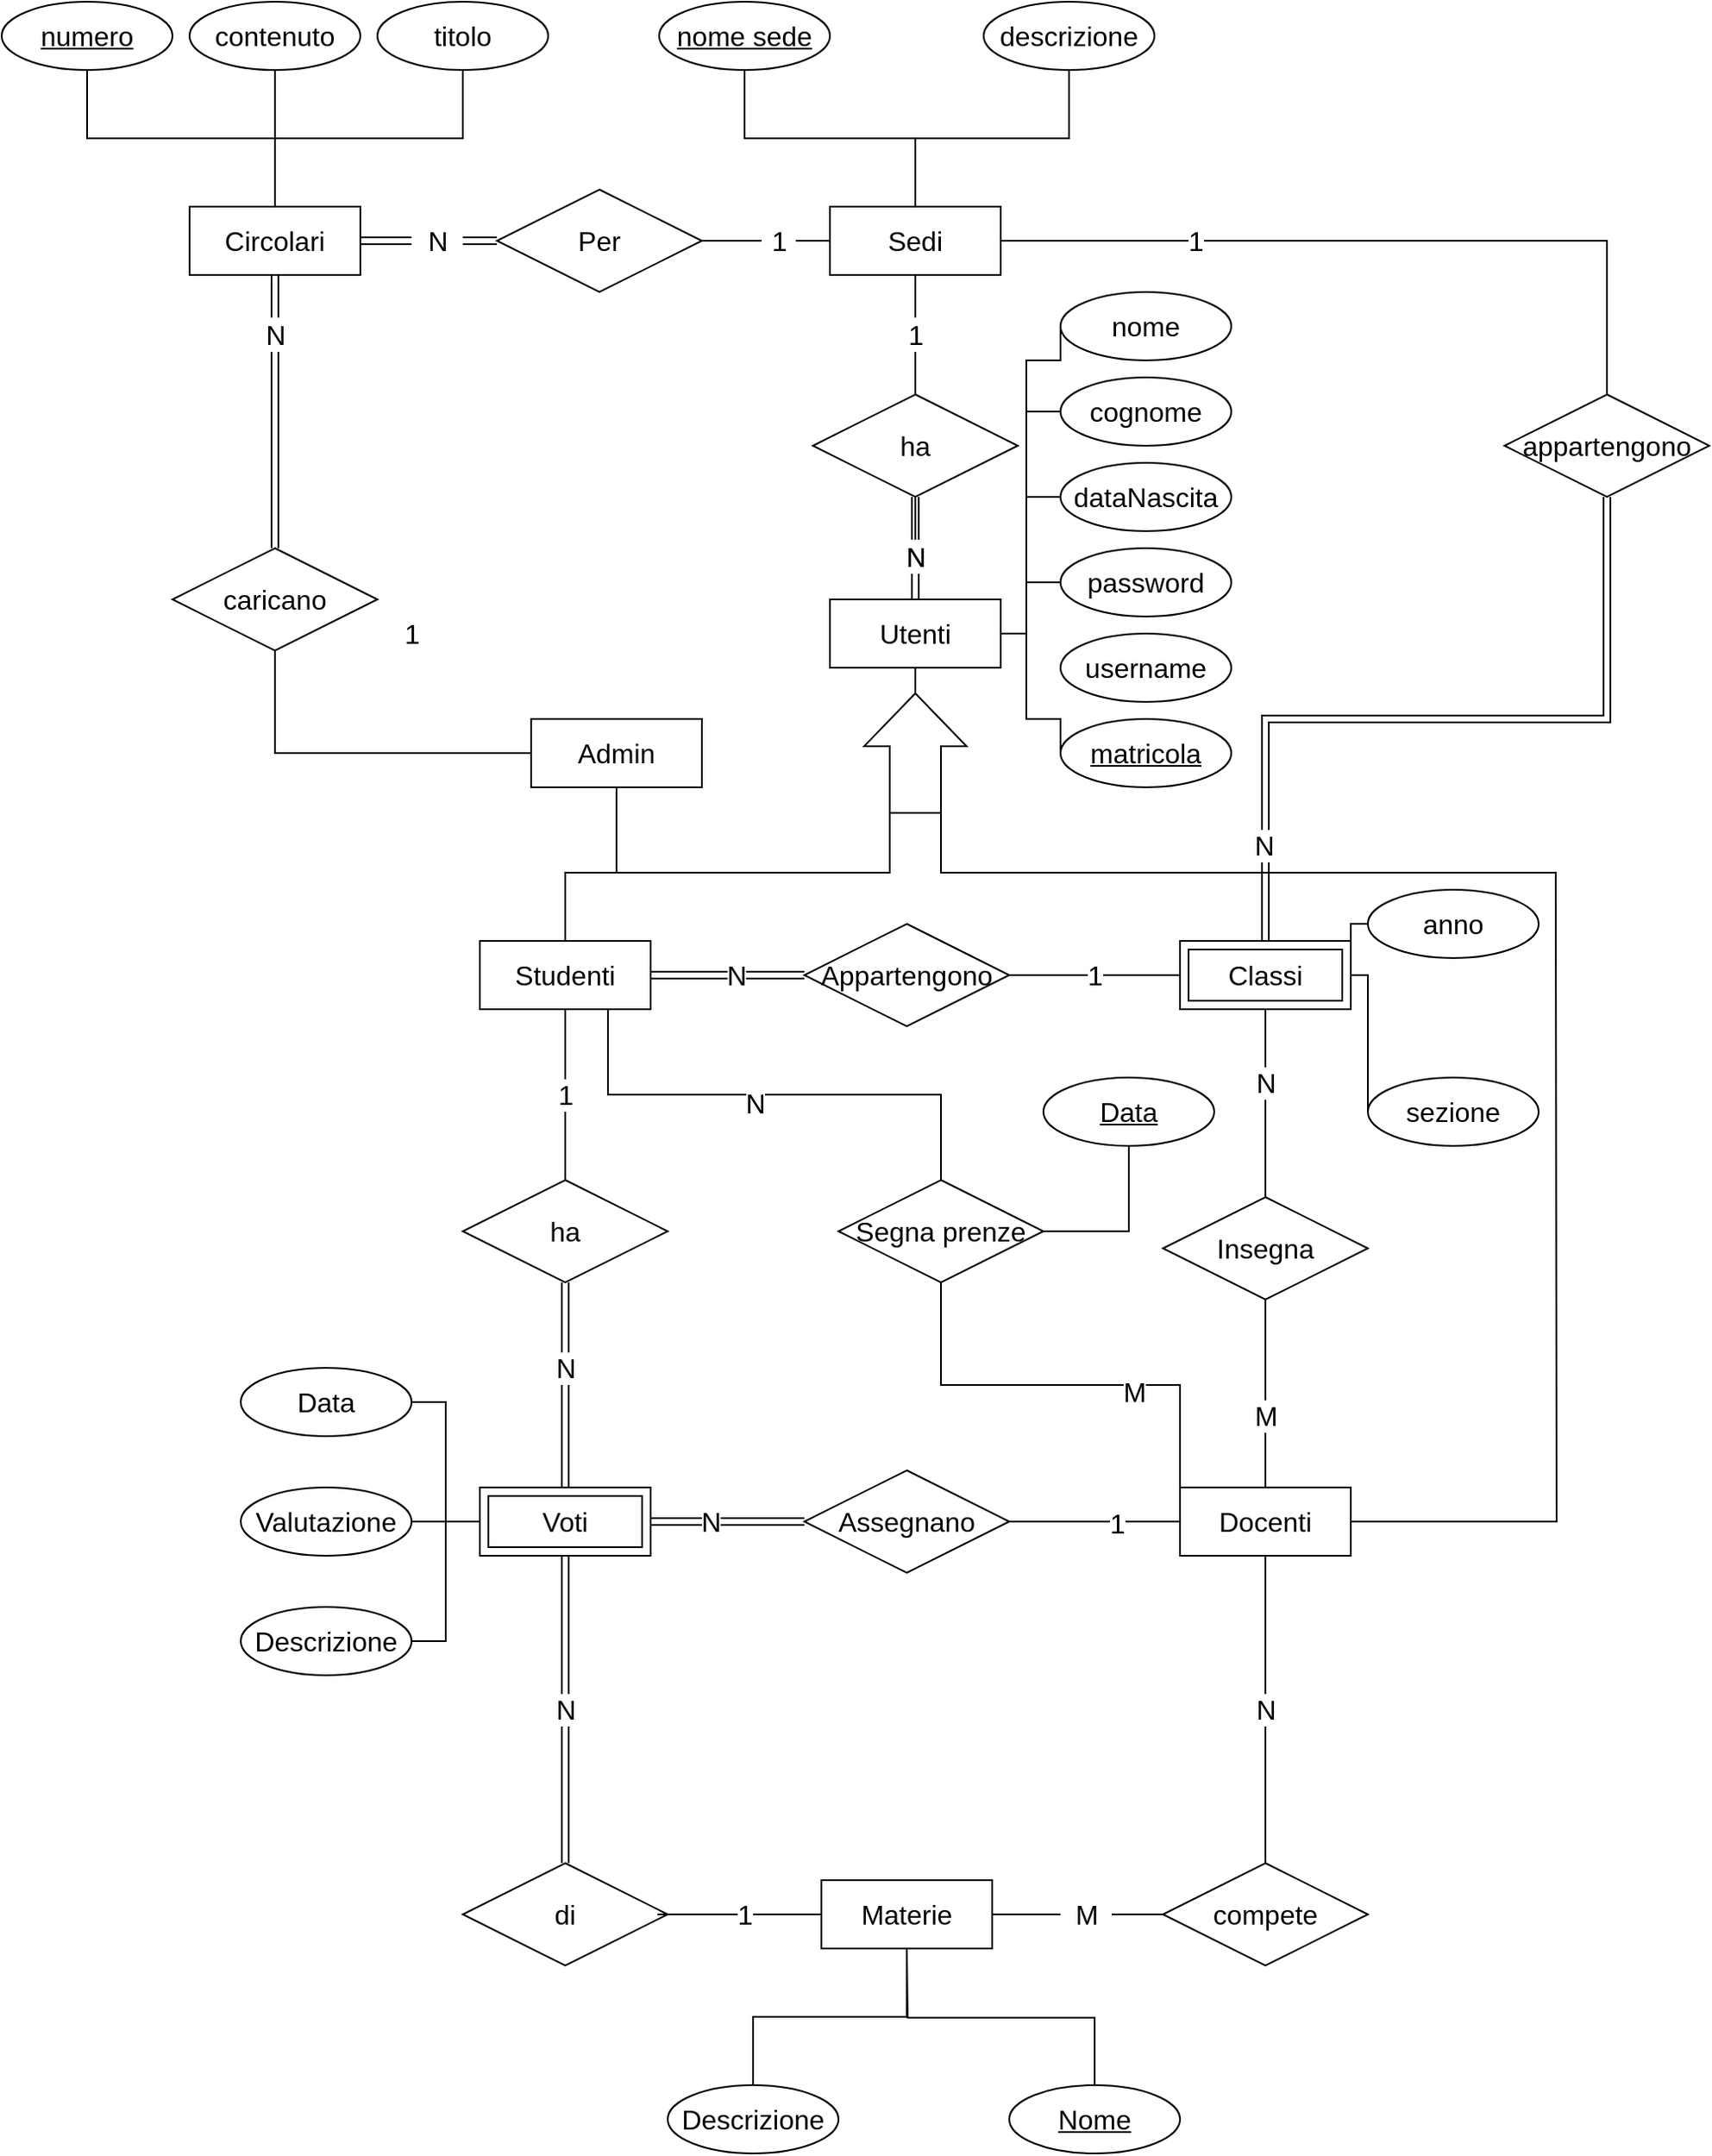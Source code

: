 <mxfile version="14.6.12" type="device"><diagram id="R2lEEEUBdFMjLlhIrx00" name="Page-1"><mxGraphModel dx="2912" dy="2254" grid="1" gridSize="10" guides="1" tooltips="1" connect="1" arrows="1" fold="1" page="1" pageScale="1" pageWidth="850" pageHeight="1100" math="0" shadow="0" extFonts="Permanent Marker^https://fonts.googleapis.com/css?family=Permanent+Marker"><root><mxCell id="0"/><mxCell id="1" parent="0"/><mxCell id="u5RsJrl81o9TGWj8ofD9-92" style="edgeStyle=orthogonalEdgeStyle;rounded=0;orthogonalLoop=1;jettySize=auto;html=1;exitX=0.5;exitY=1;exitDx=0;exitDy=0;entryX=1;entryY=0.5;entryDx=0;entryDy=0;entryPerimeter=0;endArrow=none;endFill=0;fontSize=16;" parent="1" source="u5RsJrl81o9TGWj8ofD9-45" target="u5RsJrl81o9TGWj8ofD9-91" edge="1"><mxGeometry relative="1" as="geometry"/></mxCell><mxCell id="HZ6vyrUgXhkD_WY-wSy1-28" style="edgeStyle=orthogonalEdgeStyle;rounded=0;orthogonalLoop=1;jettySize=auto;html=1;exitX=1;exitY=0.5;exitDx=0;exitDy=0;endArrow=none;endFill=0;fontSize=16;" parent="1" source="u5RsJrl81o9TGWj8ofD9-45" edge="1"><mxGeometry relative="1" as="geometry"><mxPoint x="460" y="130" as="targetPoint"/></mxGeometry></mxCell><mxCell id="HZ6vyrUgXhkD_WY-wSy1-29" style="edgeStyle=orthogonalEdgeStyle;rounded=0;orthogonalLoop=1;jettySize=auto;html=1;exitX=1;exitY=0.5;exitDx=0;exitDy=0;entryX=0;entryY=0.5;entryDx=0;entryDy=0;endArrow=none;endFill=0;fontSize=16;" parent="1" source="u5RsJrl81o9TGWj8ofD9-45" target="u5RsJrl81o9TGWj8ofD9-48" edge="1"><mxGeometry relative="1" as="geometry"><Array as="points"><mxPoint x="460" y="150"/><mxPoint x="460" y="200"/></Array></mxGeometry></mxCell><mxCell id="u5RsJrl81o9TGWj8ofD9-45" value="Utenti" style="whiteSpace=wrap;html=1;align=center;fontSize=16;" parent="1" vertex="1"><mxGeometry x="345" y="130" width="100" height="40" as="geometry"/></mxCell><mxCell id="Zwo03tsMXM-KSxoa-1yu-14" style="edgeStyle=orthogonalEdgeStyle;rounded=0;orthogonalLoop=1;jettySize=auto;html=1;exitX=0;exitY=0.5;exitDx=0;exitDy=0;entryX=1;entryY=0.5;entryDx=0;entryDy=0;endArrow=none;endFill=0;fontSize=16;" parent="1" source="u5RsJrl81o9TGWj8ofD9-46" target="u5RsJrl81o9TGWj8ofD9-45" edge="1"><mxGeometry relative="1" as="geometry"/></mxCell><mxCell id="u5RsJrl81o9TGWj8ofD9-46" value="password" style="ellipse;whiteSpace=wrap;html=1;align=center;fontSize=16;" parent="1" vertex="1"><mxGeometry x="480" y="100" width="100" height="40" as="geometry"/></mxCell><mxCell id="u5RsJrl81o9TGWj8ofD9-47" value="username" style="ellipse;whiteSpace=wrap;html=1;align=center;fontSize=16;" parent="1" vertex="1"><mxGeometry x="480" y="150" width="100" height="40" as="geometry"/></mxCell><mxCell id="u5RsJrl81o9TGWj8ofD9-48" value="matricola" style="ellipse;whiteSpace=wrap;html=1;align=center;fontStyle=4;fontSize=16;" parent="1" vertex="1"><mxGeometry x="480" y="200" width="100" height="40" as="geometry"/></mxCell><mxCell id="Cv8bibrnAsRZoHXOjE6P-47" style="edgeStyle=orthogonalEdgeStyle;rounded=0;orthogonalLoop=1;jettySize=auto;html=1;exitX=0.75;exitY=1;exitDx=0;exitDy=0;entryX=0.5;entryY=0;entryDx=0;entryDy=0;fontSize=16;endArrow=none;endFill=0;" parent="1" source="u5RsJrl81o9TGWj8ofD9-53" target="Cv8bibrnAsRZoHXOjE6P-46" edge="1"><mxGeometry relative="1" as="geometry"/></mxCell><mxCell id="Cv8bibrnAsRZoHXOjE6P-49" value="N" style="edgeLabel;html=1;align=center;verticalAlign=middle;resizable=0;points=[];fontSize=16;" parent="Cv8bibrnAsRZoHXOjE6P-47" vertex="1" connectable="0"><mxGeometry x="-0.078" y="-5" relative="1" as="geometry"><mxPoint as="offset"/></mxGeometry></mxCell><mxCell id="u5RsJrl81o9TGWj8ofD9-53" value="Studenti" style="whiteSpace=wrap;html=1;align=center;fontSize=16;" parent="1" vertex="1"><mxGeometry x="140" y="330" width="100" height="40" as="geometry"/></mxCell><mxCell id="u5RsJrl81o9TGWj8ofD9-66" style="edgeStyle=orthogonalEdgeStyle;rounded=0;orthogonalLoop=1;jettySize=auto;html=1;exitX=0;exitY=0.5;exitDx=0;exitDy=0;endArrow=none;endFill=0;shape=link;fontSize=16;" parent="1" source="u5RsJrl81o9TGWj8ofD9-59" target="u5RsJrl81o9TGWj8ofD9-53" edge="1"><mxGeometry relative="1" as="geometry"/></mxCell><mxCell id="Cv8bibrnAsRZoHXOjE6P-11" value="N" style="edgeLabel;html=1;align=center;verticalAlign=middle;resizable=0;points=[];fontSize=16;" parent="u5RsJrl81o9TGWj8ofD9-66" vertex="1" connectable="0"><mxGeometry x="0.222" y="-3" relative="1" as="geometry"><mxPoint x="15" y="3" as="offset"/></mxGeometry></mxCell><mxCell id="u5RsJrl81o9TGWj8ofD9-68" style="edgeStyle=orthogonalEdgeStyle;rounded=0;orthogonalLoop=1;jettySize=auto;html=1;exitX=1;exitY=0.5;exitDx=0;exitDy=0;entryX=0;entryY=0.5;entryDx=0;entryDy=0;endArrow=none;endFill=0;fontSize=16;" parent="1" source="u5RsJrl81o9TGWj8ofD9-59" target="u5RsJrl81o9TGWj8ofD9-67" edge="1"><mxGeometry relative="1" as="geometry"/></mxCell><mxCell id="Cv8bibrnAsRZoHXOjE6P-10" value="1" style="edgeLabel;html=1;align=center;verticalAlign=middle;resizable=0;points=[];fontSize=16;" parent="u5RsJrl81o9TGWj8ofD9-68" vertex="1" connectable="0"><mxGeometry x="-0.2" y="1" relative="1" as="geometry"><mxPoint x="10" y="1" as="offset"/></mxGeometry></mxCell><mxCell id="u5RsJrl81o9TGWj8ofD9-59" value="Appartengono" style="shape=rhombus;perimeter=rhombusPerimeter;whiteSpace=wrap;html=1;align=center;fontSize=16;" parent="1" vertex="1"><mxGeometry x="330" y="320" width="120" height="60" as="geometry"/></mxCell><mxCell id="u5RsJrl81o9TGWj8ofD9-107" style="edgeStyle=orthogonalEdgeStyle;rounded=0;orthogonalLoop=1;jettySize=auto;html=1;exitX=1;exitY=0.5;exitDx=0;exitDy=0;entryX=0;entryY=0.5;entryDx=0;entryDy=0;endArrow=none;endFill=0;fontSize=16;" parent="1" source="u5RsJrl81o9TGWj8ofD9-67" target="u5RsJrl81o9TGWj8ofD9-106" edge="1"><mxGeometry relative="1" as="geometry"><Array as="points"><mxPoint x="660" y="350"/><mxPoint x="660" y="400"/></Array></mxGeometry></mxCell><mxCell id="u5RsJrl81o9TGWj8ofD9-67" value="Classi" style="shape=ext;margin=3;double=1;whiteSpace=wrap;html=1;align=center;fontSize=16;" parent="1" vertex="1"><mxGeometry x="550" y="330" width="100" height="40" as="geometry"/></mxCell><mxCell id="u5RsJrl81o9TGWj8ofD9-75" style="edgeStyle=orthogonalEdgeStyle;rounded=0;orthogonalLoop=1;jettySize=auto;html=1;exitX=0;exitY=0.5;exitDx=0;exitDy=0;endArrow=none;endFill=0;fontSize=16;" parent="1" source="u5RsJrl81o9TGWj8ofD9-69" target="u5RsJrl81o9TGWj8ofD9-74" edge="1"><mxGeometry relative="1" as="geometry"/></mxCell><mxCell id="CXxu5Rnw5cUne-cTAe9h-7" value="1" style="edgeLabel;html=1;align=center;verticalAlign=middle;resizable=0;points=[];fontSize=16;" parent="u5RsJrl81o9TGWj8ofD9-75" vertex="1" connectable="0"><mxGeometry x="-0.26" y="1" relative="1" as="geometry"><mxPoint as="offset"/></mxGeometry></mxCell><mxCell id="u5RsJrl81o9TGWj8ofD9-95" style="edgeStyle=orthogonalEdgeStyle;rounded=0;orthogonalLoop=1;jettySize=auto;html=1;exitX=1;exitY=0.5;exitDx=0;exitDy=0;endArrow=none;endFill=0;fontSize=16;" parent="1" source="u5RsJrl81o9TGWj8ofD9-69" edge="1"><mxGeometry relative="1" as="geometry"><mxPoint x="770" y="290" as="targetPoint"/></mxGeometry></mxCell><mxCell id="u5RsJrl81o9TGWj8ofD9-69" value="Docenti" style="whiteSpace=wrap;html=1;align=center;fontSize=16;" parent="1" vertex="1"><mxGeometry x="550" y="650" width="100" height="40" as="geometry"/></mxCell><mxCell id="u5RsJrl81o9TGWj8ofD9-72" style="edgeStyle=orthogonalEdgeStyle;rounded=0;orthogonalLoop=1;jettySize=auto;html=1;exitX=0.5;exitY=1;exitDx=0;exitDy=0;entryX=0.5;entryY=0;entryDx=0;entryDy=0;endArrow=none;endFill=0;fontSize=16;" parent="1" source="u5RsJrl81o9TGWj8ofD9-71" target="u5RsJrl81o9TGWj8ofD9-69" edge="1"><mxGeometry relative="1" as="geometry"/></mxCell><mxCell id="Cv8bibrnAsRZoHXOjE6P-9" value="M" style="edgeLabel;html=1;align=center;verticalAlign=middle;resizable=0;points=[];fontSize=16;" parent="u5RsJrl81o9TGWj8ofD9-72" vertex="1" connectable="0"><mxGeometry x="0.236" relative="1" as="geometry"><mxPoint as="offset"/></mxGeometry></mxCell><mxCell id="u5RsJrl81o9TGWj8ofD9-73" style="edgeStyle=orthogonalEdgeStyle;rounded=0;orthogonalLoop=1;jettySize=auto;html=1;exitX=0.5;exitY=0;exitDx=0;exitDy=0;entryX=0.5;entryY=1;entryDx=0;entryDy=0;endArrow=none;endFill=0;fontSize=16;" parent="1" source="u5RsJrl81o9TGWj8ofD9-71" target="u5RsJrl81o9TGWj8ofD9-67" edge="1"><mxGeometry relative="1" as="geometry"/></mxCell><mxCell id="Cv8bibrnAsRZoHXOjE6P-8" value="N" style="edgeLabel;html=1;align=center;verticalAlign=middle;resizable=0;points=[];fontSize=16;" parent="u5RsJrl81o9TGWj8ofD9-73" vertex="1" connectable="0"><mxGeometry x="0.218" relative="1" as="geometry"><mxPoint as="offset"/></mxGeometry></mxCell><mxCell id="u5RsJrl81o9TGWj8ofD9-71" value="Insegna" style="shape=rhombus;perimeter=rhombusPerimeter;whiteSpace=wrap;html=1;align=center;fontSize=16;" parent="1" vertex="1"><mxGeometry x="540" y="480" width="120" height="60" as="geometry"/></mxCell><mxCell id="u5RsJrl81o9TGWj8ofD9-79" style="edgeStyle=orthogonalEdgeStyle;rounded=0;orthogonalLoop=1;jettySize=auto;html=1;exitX=0;exitY=0.5;exitDx=0;exitDy=0;entryX=1;entryY=0.5;entryDx=0;entryDy=0;endArrow=none;endFill=0;shape=link;fontSize=16;" parent="1" source="u5RsJrl81o9TGWj8ofD9-74" target="u5RsJrl81o9TGWj8ofD9-78" edge="1"><mxGeometry relative="1" as="geometry"/></mxCell><mxCell id="CXxu5Rnw5cUne-cTAe9h-6" value="N" style="edgeLabel;html=1;align=center;verticalAlign=middle;resizable=0;points=[];fontSize=16;" parent="u5RsJrl81o9TGWj8ofD9-79" vertex="1" connectable="0"><mxGeometry x="0.222" relative="1" as="geometry"><mxPoint as="offset"/></mxGeometry></mxCell><mxCell id="u5RsJrl81o9TGWj8ofD9-74" value="Assegnano" style="shape=rhombus;perimeter=rhombusPerimeter;whiteSpace=wrap;html=1;align=center;fontSize=16;" parent="1" vertex="1"><mxGeometry x="330" y="640" width="120" height="60" as="geometry"/></mxCell><mxCell id="u5RsJrl81o9TGWj8ofD9-78" value="Voti" style="shape=ext;margin=3;double=1;whiteSpace=wrap;html=1;align=center;fontSize=16;" parent="1" vertex="1"><mxGeometry x="140" y="650" width="100" height="40" as="geometry"/></mxCell><mxCell id="u5RsJrl81o9TGWj8ofD9-81" style="edgeStyle=orthogonalEdgeStyle;rounded=0;orthogonalLoop=1;jettySize=auto;html=1;exitX=0.5;exitY=0;exitDx=0;exitDy=0;entryX=0.5;entryY=1;entryDx=0;entryDy=0;endArrow=none;endFill=0;fontSize=16;" parent="1" source="u5RsJrl81o9TGWj8ofD9-80" target="u5RsJrl81o9TGWj8ofD9-53" edge="1"><mxGeometry relative="1" as="geometry"/></mxCell><mxCell id="Cv8bibrnAsRZoHXOjE6P-7" value="1" style="edgeLabel;html=1;align=center;verticalAlign=middle;resizable=0;points=[];fontSize=16;" parent="u5RsJrl81o9TGWj8ofD9-81" vertex="1" connectable="0"><mxGeometry x="0.2" y="-1" relative="1" as="geometry"><mxPoint x="-1" y="10" as="offset"/></mxGeometry></mxCell><mxCell id="u5RsJrl81o9TGWj8ofD9-82" style="edgeStyle=orthogonalEdgeStyle;rounded=0;orthogonalLoop=1;jettySize=auto;html=1;exitX=0.5;exitY=1;exitDx=0;exitDy=0;entryX=0.5;entryY=0;entryDx=0;entryDy=0;endArrow=none;endFill=0;shape=link;fontSize=16;" parent="1" source="u5RsJrl81o9TGWj8ofD9-80" target="u5RsJrl81o9TGWj8ofD9-78" edge="1"><mxGeometry relative="1" as="geometry"><Array as="points"><mxPoint x="190" y="590"/><mxPoint x="190" y="590"/></Array></mxGeometry></mxCell><mxCell id="Cv8bibrnAsRZoHXOjE6P-6" value="N" style="edgeLabel;html=1;align=center;verticalAlign=middle;resizable=0;points=[];fontSize=16;" parent="u5RsJrl81o9TGWj8ofD9-82" vertex="1" connectable="0"><mxGeometry x="-0.317" relative="1" as="geometry"><mxPoint y="9" as="offset"/></mxGeometry></mxCell><mxCell id="u5RsJrl81o9TGWj8ofD9-80" value="ha" style="shape=rhombus;perimeter=rhombusPerimeter;whiteSpace=wrap;html=1;align=center;fontSize=16;" parent="1" vertex="1"><mxGeometry x="130" y="470" width="120" height="60" as="geometry"/></mxCell><mxCell id="u5RsJrl81o9TGWj8ofD9-85" style="edgeStyle=orthogonalEdgeStyle;rounded=0;orthogonalLoop=1;jettySize=auto;html=1;exitX=0.5;exitY=0;exitDx=0;exitDy=0;entryX=0.5;entryY=1;entryDx=0;entryDy=0;endArrow=none;endFill=0;shape=link;fontSize=16;" parent="1" source="u5RsJrl81o9TGWj8ofD9-83" target="u5RsJrl81o9TGWj8ofD9-78" edge="1"><mxGeometry relative="1" as="geometry"/></mxCell><mxCell id="Cv8bibrnAsRZoHXOjE6P-15" value="N" style="edgeLabel;html=1;align=center;verticalAlign=middle;resizable=0;points=[];fontSize=16;" parent="u5RsJrl81o9TGWj8ofD9-85" vertex="1" connectable="0"><mxGeometry x="0.211" y="1" relative="1" as="geometry"><mxPoint x="1" y="19" as="offset"/></mxGeometry></mxCell><mxCell id="u5RsJrl81o9TGWj8ofD9-83" value="di" style="shape=rhombus;perimeter=rhombusPerimeter;whiteSpace=wrap;html=1;align=center;fontSize=16;" parent="1" vertex="1"><mxGeometry x="130" y="870" width="120" height="60" as="geometry"/></mxCell><mxCell id="u5RsJrl81o9TGWj8ofD9-87" style="edgeStyle=orthogonalEdgeStyle;rounded=0;orthogonalLoop=1;jettySize=auto;html=1;exitX=0;exitY=0.5;exitDx=0;exitDy=0;entryX=0.95;entryY=0.5;entryDx=0;entryDy=0;entryPerimeter=0;endArrow=none;endFill=0;fontSize=16;" parent="1" source="u5RsJrl81o9TGWj8ofD9-86" target="u5RsJrl81o9TGWj8ofD9-83" edge="1"><mxGeometry relative="1" as="geometry"/></mxCell><mxCell id="Cv8bibrnAsRZoHXOjE6P-16" value="1" style="edgeLabel;html=1;align=center;verticalAlign=middle;resizable=0;points=[];fontSize=16;" parent="u5RsJrl81o9TGWj8ofD9-87" vertex="1" connectable="0"><mxGeometry x="-0.208" y="1" relative="1" as="geometry"><mxPoint x="-7" y="-1" as="offset"/></mxGeometry></mxCell><mxCell id="u5RsJrl81o9TGWj8ofD9-86" value="Materie" style="whiteSpace=wrap;html=1;align=center;fontSize=16;" parent="1" vertex="1"><mxGeometry x="340" y="880" width="100" height="40" as="geometry"/></mxCell><mxCell id="u5RsJrl81o9TGWj8ofD9-89" style="edgeStyle=orthogonalEdgeStyle;rounded=0;orthogonalLoop=1;jettySize=auto;html=1;exitX=0.5;exitY=0;exitDx=0;exitDy=0;entryX=0.5;entryY=1;entryDx=0;entryDy=0;endArrow=none;endFill=0;fontSize=16;" parent="1" source="u5RsJrl81o9TGWj8ofD9-88" target="u5RsJrl81o9TGWj8ofD9-69" edge="1"><mxGeometry relative="1" as="geometry"/></mxCell><mxCell id="Cv8bibrnAsRZoHXOjE6P-12" value="N" style="edgeLabel;html=1;align=center;verticalAlign=middle;resizable=0;points=[];fontSize=16;" parent="u5RsJrl81o9TGWj8ofD9-89" vertex="1" connectable="0"><mxGeometry x="0.189" y="-3" relative="1" as="geometry"><mxPoint x="-3" y="17" as="offset"/></mxGeometry></mxCell><mxCell id="u5RsJrl81o9TGWj8ofD9-90" style="edgeStyle=orthogonalEdgeStyle;rounded=0;orthogonalLoop=1;jettySize=auto;html=1;exitX=0;exitY=0.5;exitDx=0;exitDy=0;endArrow=none;endFill=0;startArrow=none;fontSize=16;" parent="1" source="Cv8bibrnAsRZoHXOjE6P-13" target="u5RsJrl81o9TGWj8ofD9-86" edge="1"><mxGeometry relative="1" as="geometry"/></mxCell><mxCell id="u5RsJrl81o9TGWj8ofD9-88" value="compete" style="shape=rhombus;perimeter=rhombusPerimeter;whiteSpace=wrap;html=1;align=center;fontSize=16;" parent="1" vertex="1"><mxGeometry x="540" y="870" width="120" height="60" as="geometry"/></mxCell><mxCell id="u5RsJrl81o9TGWj8ofD9-93" style="edgeStyle=orthogonalEdgeStyle;rounded=0;orthogonalLoop=1;jettySize=auto;html=1;exitX=0;exitY=0;exitDx=0;exitDy=15;exitPerimeter=0;endArrow=none;endFill=0;fontSize=16;" parent="1" source="u5RsJrl81o9TGWj8ofD9-91" target="u5RsJrl81o9TGWj8ofD9-53" edge="1"><mxGeometry relative="1" as="geometry"><Array as="points"><mxPoint x="190" y="290"/></Array></mxGeometry></mxCell><mxCell id="u5RsJrl81o9TGWj8ofD9-94" style="edgeStyle=orthogonalEdgeStyle;rounded=0;orthogonalLoop=1;jettySize=auto;html=1;exitX=0;exitY=0;exitDx=0;exitDy=45;exitPerimeter=0;endArrow=none;endFill=0;fontSize=16;" parent="1" source="u5RsJrl81o9TGWj8ofD9-91" edge="1"><mxGeometry relative="1" as="geometry"><mxPoint x="770" y="300" as="targetPoint"/><Array as="points"><mxPoint x="770" y="290"/></Array></mxGeometry></mxCell><mxCell id="u5RsJrl81o9TGWj8ofD9-91" value="" style="shape=singleArrow;direction=north;whiteSpace=wrap;html=1;arrowWidth=0.5;arrowSize=0.443;fontSize=16;" parent="1" vertex="1"><mxGeometry x="365" y="185" width="60" height="70" as="geometry"/></mxCell><mxCell id="9RzaYjNmAowqHfM3TPRD-1" style="edgeStyle=orthogonalEdgeStyle;rounded=0;orthogonalLoop=1;jettySize=auto;html=1;exitX=0;exitY=0.5;exitDx=0;exitDy=0;entryX=1;entryY=0.5;entryDx=0;entryDy=0;endArrow=none;endFill=0;fontSize=16;" edge="1" parent="1" source="u5RsJrl81o9TGWj8ofD9-103" target="u5RsJrl81o9TGWj8ofD9-67"><mxGeometry relative="1" as="geometry"/></mxCell><mxCell id="u5RsJrl81o9TGWj8ofD9-103" value="anno" style="ellipse;whiteSpace=wrap;html=1;align=center;fontSize=16;" parent="1" vertex="1"><mxGeometry x="660" y="300" width="100" height="40" as="geometry"/></mxCell><mxCell id="u5RsJrl81o9TGWj8ofD9-106" value="sezione" style="ellipse;whiteSpace=wrap;html=1;align=center;fontSize=16;" parent="1" vertex="1"><mxGeometry x="660" y="410" width="100" height="40" as="geometry"/></mxCell><mxCell id="u5RsJrl81o9TGWj8ofD9-119" style="edgeStyle=orthogonalEdgeStyle;rounded=0;orthogonalLoop=1;jettySize=auto;html=1;exitX=1;exitY=0.5;exitDx=0;exitDy=0;entryX=0;entryY=0.5;entryDx=0;entryDy=0;endArrow=none;endFill=0;fontSize=16;" parent="1" source="u5RsJrl81o9TGWj8ofD9-116" target="u5RsJrl81o9TGWj8ofD9-78" edge="1"><mxGeometry relative="1" as="geometry"/></mxCell><mxCell id="u5RsJrl81o9TGWj8ofD9-116" value="Data" style="ellipse;whiteSpace=wrap;html=1;align=center;fontSize=16;" parent="1" vertex="1"><mxGeometry y="580" width="100" height="40" as="geometry"/></mxCell><mxCell id="u5RsJrl81o9TGWj8ofD9-120" style="edgeStyle=orthogonalEdgeStyle;rounded=0;orthogonalLoop=1;jettySize=auto;html=1;exitX=1;exitY=0.5;exitDx=0;exitDy=0;endArrow=none;endFill=0;fontSize=16;" parent="1" source="u5RsJrl81o9TGWj8ofD9-117" target="u5RsJrl81o9TGWj8ofD9-78" edge="1"><mxGeometry relative="1" as="geometry"/></mxCell><mxCell id="u5RsJrl81o9TGWj8ofD9-117" value="Valutazione" style="ellipse;whiteSpace=wrap;html=1;align=center;fontSize=16;" parent="1" vertex="1"><mxGeometry y="650" width="100" height="40" as="geometry"/></mxCell><mxCell id="u5RsJrl81o9TGWj8ofD9-121" style="edgeStyle=orthogonalEdgeStyle;rounded=0;orthogonalLoop=1;jettySize=auto;html=1;exitX=1;exitY=0.5;exitDx=0;exitDy=0;entryX=0;entryY=0.5;entryDx=0;entryDy=0;endArrow=none;endFill=0;fontSize=16;" parent="1" source="u5RsJrl81o9TGWj8ofD9-118" target="u5RsJrl81o9TGWj8ofD9-78" edge="1"><mxGeometry relative="1" as="geometry"/></mxCell><mxCell id="u5RsJrl81o9TGWj8ofD9-118" value="Descrizione" style="ellipse;whiteSpace=wrap;html=1;align=center;fontSize=16;" parent="1" vertex="1"><mxGeometry y="720" width="100" height="40" as="geometry"/></mxCell><mxCell id="u5RsJrl81o9TGWj8ofD9-123" style="edgeStyle=orthogonalEdgeStyle;rounded=0;orthogonalLoop=1;jettySize=auto;html=1;exitX=0.5;exitY=0;exitDx=0;exitDy=0;entryX=0.5;entryY=1;entryDx=0;entryDy=0;endArrow=none;endFill=0;fontSize=16;" parent="1" source="u5RsJrl81o9TGWj8ofD9-122" target="u5RsJrl81o9TGWj8ofD9-86" edge="1"><mxGeometry relative="1" as="geometry"/></mxCell><mxCell id="u5RsJrl81o9TGWj8ofD9-122" value="Descrizione" style="ellipse;whiteSpace=wrap;html=1;align=center;fontSize=16;" parent="1" vertex="1"><mxGeometry x="250" y="1000" width="100" height="40" as="geometry"/></mxCell><mxCell id="u5RsJrl81o9TGWj8ofD9-126" style="edgeStyle=orthogonalEdgeStyle;rounded=0;orthogonalLoop=1;jettySize=auto;html=1;exitX=0.5;exitY=0;exitDx=0;exitDy=0;endArrow=none;endFill=0;fontSize=16;" parent="1" source="u5RsJrl81o9TGWj8ofD9-125" edge="1"><mxGeometry relative="1" as="geometry"><mxPoint x="390" y="920" as="targetPoint"/></mxGeometry></mxCell><mxCell id="u5RsJrl81o9TGWj8ofD9-125" value="Nome" style="ellipse;whiteSpace=wrap;html=1;align=center;fontStyle=4;fontSize=16;" parent="1" vertex="1"><mxGeometry x="450" y="1000" width="100" height="40" as="geometry"/></mxCell><mxCell id="HZ6vyrUgXhkD_WY-wSy1-26" style="edgeStyle=orthogonalEdgeStyle;rounded=0;orthogonalLoop=1;jettySize=auto;html=1;exitX=0.5;exitY=1;exitDx=0;exitDy=0;entryX=0.5;entryY=0;entryDx=0;entryDy=0;endArrow=none;endFill=0;startArrow=none;fontSize=16;" parent="1" source="Cv8bibrnAsRZoHXOjE6P-37" target="HZ6vyrUgXhkD_WY-wSy1-18" edge="1"><mxGeometry relative="1" as="geometry"/></mxCell><mxCell id="HZ6vyrUgXhkD_WY-wSy1-45" style="edgeStyle=orthogonalEdgeStyle;rounded=0;orthogonalLoop=1;jettySize=auto;html=1;exitX=1;exitY=0.5;exitDx=0;exitDy=0;entryX=0.5;entryY=0;entryDx=0;entryDy=0;endArrow=none;endFill=0;fontSize=16;" parent="1" source="HZ6vyrUgXhkD_WY-wSy1-5" target="HZ6vyrUgXhkD_WY-wSy1-44" edge="1"><mxGeometry relative="1" as="geometry"/></mxCell><mxCell id="Cv8bibrnAsRZoHXOjE6P-45" value="1" style="edgeLabel;html=1;align=center;verticalAlign=middle;resizable=0;points=[];fontSize=16;" parent="HZ6vyrUgXhkD_WY-wSy1-45" vertex="1" connectable="0"><mxGeometry x="-0.491" y="-4" relative="1" as="geometry"><mxPoint y="-4" as="offset"/></mxGeometry></mxCell><mxCell id="HZ6vyrUgXhkD_WY-wSy1-5" value="Sedi" style="whiteSpace=wrap;html=1;align=center;fontSize=16;" parent="1" vertex="1"><mxGeometry x="345" y="-100" width="100" height="40" as="geometry"/></mxCell><mxCell id="HZ6vyrUgXhkD_WY-wSy1-7" style="edgeStyle=orthogonalEdgeStyle;rounded=0;orthogonalLoop=1;jettySize=auto;html=1;exitX=0.5;exitY=1;exitDx=0;exitDy=0;endArrow=none;endFill=0;entryX=0.5;entryY=0;entryDx=0;entryDy=0;fontSize=16;" parent="1" source="HZ6vyrUgXhkD_WY-wSy1-6" target="HZ6vyrUgXhkD_WY-wSy1-5" edge="1"><mxGeometry relative="1" as="geometry"><mxPoint x="375" y="-130" as="targetPoint"/></mxGeometry></mxCell><mxCell id="HZ6vyrUgXhkD_WY-wSy1-6" value="nome sede" style="ellipse;whiteSpace=wrap;html=1;align=center;fontStyle=4;fontSize=16;" parent="1" vertex="1"><mxGeometry x="245" y="-220" width="100" height="40" as="geometry"/></mxCell><mxCell id="HZ6vyrUgXhkD_WY-wSy1-9" style="edgeStyle=orthogonalEdgeStyle;rounded=0;orthogonalLoop=1;jettySize=auto;html=1;exitX=0.5;exitY=1;exitDx=0;exitDy=0;entryX=0.5;entryY=0;entryDx=0;entryDy=0;endArrow=none;endFill=0;fontSize=16;" parent="1" source="HZ6vyrUgXhkD_WY-wSy1-8" target="HZ6vyrUgXhkD_WY-wSy1-5" edge="1"><mxGeometry relative="1" as="geometry"/></mxCell><mxCell id="HZ6vyrUgXhkD_WY-wSy1-8" value="descrizione" style="ellipse;whiteSpace=wrap;html=1;align=center;fontSize=16;" parent="1" vertex="1"><mxGeometry x="435" y="-220" width="100" height="40" as="geometry"/></mxCell><mxCell id="Cv8bibrnAsRZoHXOjE6P-42" style="edgeStyle=orthogonalEdgeStyle;rounded=0;orthogonalLoop=1;jettySize=auto;html=1;exitX=0.5;exitY=1;exitDx=0;exitDy=0;entryX=0.5;entryY=0;entryDx=0;entryDy=0;fontSize=16;endArrow=none;endFill=0;startArrow=none;shape=link;" parent="1" source="Cv8bibrnAsRZoHXOjE6P-39" target="u5RsJrl81o9TGWj8ofD9-45" edge="1"><mxGeometry relative="1" as="geometry"/></mxCell><mxCell id="HZ6vyrUgXhkD_WY-wSy1-18" value="ha" style="shape=rhombus;perimeter=rhombusPerimeter;whiteSpace=wrap;html=1;align=center;fontSize=16;" parent="1" vertex="1"><mxGeometry x="335" y="10" width="120" height="60" as="geometry"/></mxCell><mxCell id="HZ6vyrUgXhkD_WY-wSy1-33" style="edgeStyle=orthogonalEdgeStyle;rounded=0;orthogonalLoop=1;jettySize=auto;html=1;exitX=0.5;exitY=1;exitDx=0;exitDy=0;endArrow=none;endFill=0;fontSize=16;" parent="1" source="HZ6vyrUgXhkD_WY-wSy1-30" edge="1"><mxGeometry relative="1" as="geometry"><mxPoint x="220" y="290" as="targetPoint"/></mxGeometry></mxCell><mxCell id="HZ6vyrUgXhkD_WY-wSy1-30" value="Admin" style="whiteSpace=wrap;html=1;align=center;fontSize=16;" parent="1" vertex="1"><mxGeometry x="170" y="200" width="100" height="40" as="geometry"/></mxCell><mxCell id="HZ6vyrUgXhkD_WY-wSy1-36" style="edgeStyle=orthogonalEdgeStyle;rounded=0;orthogonalLoop=1;jettySize=auto;html=1;exitX=0.5;exitY=1;exitDx=0;exitDy=0;entryX=0;entryY=0.5;entryDx=0;entryDy=0;endArrow=none;endFill=0;fontSize=16;" parent="1" source="HZ6vyrUgXhkD_WY-wSy1-34" target="HZ6vyrUgXhkD_WY-wSy1-30" edge="1"><mxGeometry relative="1" as="geometry"/></mxCell><mxCell id="HZ6vyrUgXhkD_WY-wSy1-34" value="caricano" style="shape=rhombus;perimeter=rhombusPerimeter;whiteSpace=wrap;html=1;align=center;fontSize=16;" parent="1" vertex="1"><mxGeometry x="-40" y="100" width="120" height="60" as="geometry"/></mxCell><mxCell id="Cv8bibrnAsRZoHXOjE6P-35" style="edgeStyle=orthogonalEdgeStyle;rounded=0;orthogonalLoop=1;jettySize=auto;html=1;exitX=1;exitY=0.5;exitDx=0;exitDy=0;entryX=0;entryY=0.5;entryDx=0;entryDy=0;fontSize=16;endArrow=none;endFill=0;startArrow=none;shape=link;" parent="1" source="Cv8bibrnAsRZoHXOjE6P-32" target="HZ6vyrUgXhkD_WY-wSy1-40" edge="1"><mxGeometry relative="1" as="geometry"/></mxCell><mxCell id="CXxu5Rnw5cUne-cTAe9h-3" style="edgeStyle=orthogonalEdgeStyle;shape=link;rounded=0;orthogonalLoop=1;jettySize=auto;html=1;exitX=0.5;exitY=1;exitDx=0;exitDy=0;fontSize=16;" parent="1" source="HZ6vyrUgXhkD_WY-wSy1-35" target="Cv8bibrnAsRZoHXOjE6P-21" edge="1"><mxGeometry relative="1" as="geometry"/></mxCell><mxCell id="HZ6vyrUgXhkD_WY-wSy1-35" value="Circolari" style="whiteSpace=wrap;html=1;align=center;fontSize=16;" parent="1" vertex="1"><mxGeometry x="-30" y="-100" width="100" height="40" as="geometry"/></mxCell><mxCell id="HZ6vyrUgXhkD_WY-wSy1-37" style="edgeStyle=orthogonalEdgeStyle;rounded=0;orthogonalLoop=1;jettySize=auto;html=1;exitX=0.5;exitY=1;exitDx=0;exitDy=0;endArrow=none;endFill=0;fontSize=16;" parent="1" source="HZ6vyrUgXhkD_WY-wSy1-35" target="HZ6vyrUgXhkD_WY-wSy1-35" edge="1"><mxGeometry relative="1" as="geometry"/></mxCell><mxCell id="HZ6vyrUgXhkD_WY-wSy1-42" style="edgeStyle=orthogonalEdgeStyle;rounded=0;orthogonalLoop=1;jettySize=auto;html=1;exitX=1;exitY=0.5;exitDx=0;exitDy=0;entryX=0;entryY=0.5;entryDx=0;entryDy=0;endArrow=none;endFill=0;startArrow=none;fontSize=16;" parent="1" source="Cv8bibrnAsRZoHXOjE6P-30" target="HZ6vyrUgXhkD_WY-wSy1-5" edge="1"><mxGeometry relative="1" as="geometry"/></mxCell><mxCell id="HZ6vyrUgXhkD_WY-wSy1-40" value="Per" style="shape=rhombus;perimeter=rhombusPerimeter;whiteSpace=wrap;html=1;align=center;fontSize=16;" parent="1" vertex="1"><mxGeometry x="150" y="-110" width="120" height="60" as="geometry"/></mxCell><mxCell id="HZ6vyrUgXhkD_WY-wSy1-46" style="edgeStyle=orthogonalEdgeStyle;rounded=0;orthogonalLoop=1;jettySize=auto;html=1;exitX=0.5;exitY=1;exitDx=0;exitDy=0;entryX=0.5;entryY=0;entryDx=0;entryDy=0;endArrow=none;endFill=0;shape=link;fontSize=16;" parent="1" source="HZ6vyrUgXhkD_WY-wSy1-44" target="u5RsJrl81o9TGWj8ofD9-67" edge="1"><mxGeometry relative="1" as="geometry"/></mxCell><mxCell id="Cv8bibrnAsRZoHXOjE6P-44" value="N" style="edgeLabel;html=1;align=center;verticalAlign=middle;resizable=0;points=[];fontSize=16;" parent="HZ6vyrUgXhkD_WY-wSy1-46" vertex="1" connectable="0"><mxGeometry x="0.755" y="-1" relative="1" as="geometry"><mxPoint as="offset"/></mxGeometry></mxCell><mxCell id="HZ6vyrUgXhkD_WY-wSy1-44" value="appartengono" style="shape=rhombus;perimeter=rhombusPerimeter;whiteSpace=wrap;html=1;align=center;fontSize=16;" parent="1" vertex="1"><mxGeometry x="740" y="10" width="120" height="60" as="geometry"/></mxCell><mxCell id="HZ6vyrUgXhkD_WY-wSy1-49" style="edgeStyle=orthogonalEdgeStyle;rounded=0;orthogonalLoop=1;jettySize=auto;html=1;exitX=0.5;exitY=1;exitDx=0;exitDy=0;endArrow=none;endFill=0;fontSize=16;" parent="1" source="HZ6vyrUgXhkD_WY-wSy1-48" target="HZ6vyrUgXhkD_WY-wSy1-35" edge="1"><mxGeometry relative="1" as="geometry"/></mxCell><mxCell id="HZ6vyrUgXhkD_WY-wSy1-48" value="titolo" style="ellipse;whiteSpace=wrap;html=1;align=center;fontSize=16;" parent="1" vertex="1"><mxGeometry x="80" y="-220" width="100" height="40" as="geometry"/></mxCell><mxCell id="HZ6vyrUgXhkD_WY-wSy1-51" style="edgeStyle=orthogonalEdgeStyle;rounded=0;orthogonalLoop=1;jettySize=auto;html=1;exitX=0.5;exitY=1;exitDx=0;exitDy=0;entryX=0.5;entryY=0;entryDx=0;entryDy=0;endArrow=none;endFill=0;fontSize=16;" parent="1" source="HZ6vyrUgXhkD_WY-wSy1-50" target="HZ6vyrUgXhkD_WY-wSy1-35" edge="1"><mxGeometry relative="1" as="geometry"/></mxCell><mxCell id="HZ6vyrUgXhkD_WY-wSy1-50" value="contenuto" style="ellipse;whiteSpace=wrap;html=1;align=center;fontSize=16;" parent="1" vertex="1"><mxGeometry x="-30" y="-220" width="100" height="40" as="geometry"/></mxCell><mxCell id="HZ6vyrUgXhkD_WY-wSy1-56" style="edgeStyle=orthogonalEdgeStyle;rounded=0;orthogonalLoop=1;jettySize=auto;html=1;exitX=0.5;exitY=1;exitDx=0;exitDy=0;entryX=0.5;entryY=0;entryDx=0;entryDy=0;endArrow=none;endFill=0;fontSize=16;" parent="1" source="HZ6vyrUgXhkD_WY-wSy1-55" target="HZ6vyrUgXhkD_WY-wSy1-35" edge="1"><mxGeometry relative="1" as="geometry"/></mxCell><mxCell id="HZ6vyrUgXhkD_WY-wSy1-55" value="numero" style="ellipse;whiteSpace=wrap;html=1;align=center;fontStyle=4;fontSize=16;" parent="1" vertex="1"><mxGeometry x="-140" y="-220" width="100" height="40" as="geometry"/></mxCell><mxCell id="Cv8bibrnAsRZoHXOjE6P-13" value="M" style="text;html=1;align=center;verticalAlign=middle;resizable=0;points=[];autosize=1;strokeColor=none;fontSize=16;" parent="1" vertex="1"><mxGeometry x="480" y="890" width="30" height="20" as="geometry"/></mxCell><mxCell id="Cv8bibrnAsRZoHXOjE6P-14" value="" style="edgeStyle=orthogonalEdgeStyle;rounded=0;orthogonalLoop=1;jettySize=auto;html=1;exitX=0;exitY=0.5;exitDx=0;exitDy=0;endArrow=none;endFill=0;fontSize=16;" parent="1" source="u5RsJrl81o9TGWj8ofD9-88" target="Cv8bibrnAsRZoHXOjE6P-13" edge="1"><mxGeometry relative="1" as="geometry"><mxPoint x="540" y="900" as="sourcePoint"/><mxPoint x="440" y="900" as="targetPoint"/></mxGeometry></mxCell><mxCell id="Cv8bibrnAsRZoHXOjE6P-20" value="1" style="edgeLabel;html=1;align=center;verticalAlign=middle;resizable=0;points=[];fontSize=16;" parent="1" vertex="1" connectable="0"><mxGeometry x="100" y="150" as="geometry"/></mxCell><mxCell id="Cv8bibrnAsRZoHXOjE6P-21" value="N" style="text;html=1;align=center;verticalAlign=middle;resizable=0;points=[];autosize=1;strokeColor=none;fontSize=16;" parent="1" vertex="1"><mxGeometry x="5" y="-35" width="30" height="20" as="geometry"/></mxCell><mxCell id="Cv8bibrnAsRZoHXOjE6P-22" value="" style="edgeStyle=orthogonalEdgeStyle;rounded=0;orthogonalLoop=1;jettySize=auto;html=1;exitX=0.5;exitY=0;exitDx=0;exitDy=0;entryX=0.5;entryY=1;entryDx=0;entryDy=0;endArrow=none;endFill=0;shape=link;fontSize=16;" parent="1" source="HZ6vyrUgXhkD_WY-wSy1-34" target="Cv8bibrnAsRZoHXOjE6P-21" edge="1"><mxGeometry relative="1" as="geometry"><mxPoint x="20" y="10" as="sourcePoint"/><mxPoint x="20" y="-60" as="targetPoint"/><Array as="points"/></mxGeometry></mxCell><mxCell id="Cv8bibrnAsRZoHXOjE6P-30" value="1" style="text;html=1;align=center;verticalAlign=middle;resizable=0;points=[];autosize=1;strokeColor=none;fontSize=16;" parent="1" vertex="1"><mxGeometry x="305" y="-90" width="20" height="20" as="geometry"/></mxCell><mxCell id="Cv8bibrnAsRZoHXOjE6P-31" value="" style="edgeStyle=orthogonalEdgeStyle;rounded=0;orthogonalLoop=1;jettySize=auto;html=1;exitX=1;exitY=0.5;exitDx=0;exitDy=0;entryX=0;entryY=0.5;entryDx=0;entryDy=0;endArrow=none;endFill=0;fontSize=16;" parent="1" source="HZ6vyrUgXhkD_WY-wSy1-40" target="Cv8bibrnAsRZoHXOjE6P-30" edge="1"><mxGeometry relative="1" as="geometry"><mxPoint x="270" y="-80" as="sourcePoint"/><mxPoint x="345" y="-80" as="targetPoint"/></mxGeometry></mxCell><mxCell id="Cv8bibrnAsRZoHXOjE6P-32" value="N" style="text;html=1;align=center;verticalAlign=middle;resizable=0;points=[];autosize=1;strokeColor=none;fontSize=16;" parent="1" vertex="1"><mxGeometry x="100" y="-90" width="30" height="20" as="geometry"/></mxCell><mxCell id="Cv8bibrnAsRZoHXOjE6P-36" value="" style="edgeStyle=orthogonalEdgeStyle;rounded=0;orthogonalLoop=1;jettySize=auto;html=1;exitX=1;exitY=0.5;exitDx=0;exitDy=0;entryX=0;entryY=0.5;entryDx=0;entryDy=0;fontSize=16;endArrow=none;endFill=0;shape=link;" parent="1" source="HZ6vyrUgXhkD_WY-wSy1-35" target="Cv8bibrnAsRZoHXOjE6P-32" edge="1"><mxGeometry relative="1" as="geometry"><mxPoint x="70" y="-80" as="sourcePoint"/><mxPoint x="150" y="-80" as="targetPoint"/></mxGeometry></mxCell><mxCell id="Cv8bibrnAsRZoHXOjE6P-37" value="1" style="text;html=1;align=center;verticalAlign=middle;resizable=0;points=[];autosize=1;strokeColor=none;fontSize=16;" parent="1" vertex="1"><mxGeometry x="385" y="-35" width="20" height="20" as="geometry"/></mxCell><mxCell id="Cv8bibrnAsRZoHXOjE6P-38" value="" style="edgeStyle=orthogonalEdgeStyle;rounded=0;orthogonalLoop=1;jettySize=auto;html=1;exitX=0.5;exitY=1;exitDx=0;exitDy=0;entryX=0.5;entryY=0;entryDx=0;entryDy=0;endArrow=none;endFill=0;fontSize=16;" parent="1" source="HZ6vyrUgXhkD_WY-wSy1-5" target="Cv8bibrnAsRZoHXOjE6P-37" edge="1"><mxGeometry relative="1" as="geometry"><mxPoint x="395" y="-60" as="sourcePoint"/><mxPoint x="395" y="10" as="targetPoint"/></mxGeometry></mxCell><mxCell id="Cv8bibrnAsRZoHXOjE6P-39" value="N" style="text;html=1;align=center;verticalAlign=middle;resizable=0;points=[];autosize=1;strokeColor=none;fontSize=16;" parent="1" vertex="1"><mxGeometry x="380" y="95" width="30" height="20" as="geometry"/></mxCell><mxCell id="Cv8bibrnAsRZoHXOjE6P-43" value="" style="edgeStyle=orthogonalEdgeStyle;rounded=0;orthogonalLoop=1;jettySize=auto;html=1;exitX=0.5;exitY=1;exitDx=0;exitDy=0;entryX=0.5;entryY=0;entryDx=0;entryDy=0;fontSize=16;endArrow=none;endFill=0;" parent="1" source="HZ6vyrUgXhkD_WY-wSy1-18" target="Cv8bibrnAsRZoHXOjE6P-39" edge="1"><mxGeometry relative="1" as="geometry"><mxPoint x="395" y="70" as="sourcePoint"/><mxPoint x="395" y="130" as="targetPoint"/></mxGeometry></mxCell><mxCell id="Cv8bibrnAsRZoHXOjE6P-48" style="edgeStyle=orthogonalEdgeStyle;rounded=0;orthogonalLoop=1;jettySize=auto;html=1;exitX=0.5;exitY=1;exitDx=0;exitDy=0;entryX=0;entryY=0;entryDx=0;entryDy=0;fontSize=16;endArrow=none;endFill=0;" parent="1" source="Cv8bibrnAsRZoHXOjE6P-46" target="u5RsJrl81o9TGWj8ofD9-69" edge="1"><mxGeometry relative="1" as="geometry"/></mxCell><mxCell id="Cv8bibrnAsRZoHXOjE6P-50" value="M" style="edgeLabel;html=1;align=center;verticalAlign=middle;resizable=0;points=[];fontSize=16;" parent="Cv8bibrnAsRZoHXOjE6P-48" vertex="1" connectable="0"><mxGeometry x="0.331" y="-4" relative="1" as="geometry"><mxPoint as="offset"/></mxGeometry></mxCell><mxCell id="Cv8bibrnAsRZoHXOjE6P-46" value="&lt;font style=&quot;font-size: 16px;&quot;&gt;Segna prenze&lt;/font&gt;" style="shape=rhombus;perimeter=rhombusPerimeter;whiteSpace=wrap;html=1;align=center;fontSize=16;" parent="1" vertex="1"><mxGeometry x="350" y="470" width="120" height="60" as="geometry"/></mxCell><mxCell id="Zwo03tsMXM-KSxoa-1yu-2" style="edgeStyle=orthogonalEdgeStyle;rounded=0;orthogonalLoop=1;jettySize=auto;html=1;exitX=0;exitY=0.5;exitDx=0;exitDy=0;entryX=1;entryY=0.5;entryDx=0;entryDy=0;endArrow=none;endFill=0;fontSize=16;" parent="1" source="Zwo03tsMXM-KSxoa-1yu-1" target="u5RsJrl81o9TGWj8ofD9-45" edge="1"><mxGeometry relative="1" as="geometry"><Array as="points"><mxPoint x="460" y="-10"/><mxPoint x="460" y="150"/></Array></mxGeometry></mxCell><mxCell id="Zwo03tsMXM-KSxoa-1yu-1" value="nome" style="ellipse;whiteSpace=wrap;html=1;align=center;fontSize=16;" parent="1" vertex="1"><mxGeometry x="480" y="-50" width="100" height="40" as="geometry"/></mxCell><mxCell id="Zwo03tsMXM-KSxoa-1yu-10" style="edgeStyle=orthogonalEdgeStyle;rounded=0;orthogonalLoop=1;jettySize=auto;html=1;exitX=0;exitY=0.5;exitDx=0;exitDy=0;endArrow=none;endFill=0;fontSize=16;" parent="1" source="Zwo03tsMXM-KSxoa-1yu-8" edge="1"><mxGeometry relative="1" as="geometry"><mxPoint x="460" y="20" as="targetPoint"/></mxGeometry></mxCell><mxCell id="Zwo03tsMXM-KSxoa-1yu-8" value="cognome" style="ellipse;whiteSpace=wrap;html=1;align=center;fontSize=16;" parent="1" vertex="1"><mxGeometry x="480" width="100" height="40" as="geometry"/></mxCell><mxCell id="Zwo03tsMXM-KSxoa-1yu-15" style="edgeStyle=orthogonalEdgeStyle;rounded=0;orthogonalLoop=1;jettySize=auto;html=1;exitX=0;exitY=0.5;exitDx=0;exitDy=0;entryX=1;entryY=0.5;entryDx=0;entryDy=0;endArrow=none;endFill=0;fontSize=16;" parent="1" source="Zwo03tsMXM-KSxoa-1yu-13" target="u5RsJrl81o9TGWj8ofD9-45" edge="1"><mxGeometry relative="1" as="geometry"><Array as="points"><mxPoint x="460" y="70"/><mxPoint x="460" y="150"/></Array></mxGeometry></mxCell><mxCell id="Zwo03tsMXM-KSxoa-1yu-13" value="dataNascita" style="ellipse;whiteSpace=wrap;html=1;align=center;fontSize=16;" parent="1" vertex="1"><mxGeometry x="480" y="50" width="100" height="40" as="geometry"/></mxCell><mxCell id="CXxu5Rnw5cUne-cTAe9h-4" value="" style="edgeStyle=orthogonalEdgeStyle;rounded=0;orthogonalLoop=1;jettySize=auto;html=1;exitX=0.5;exitY=1;exitDx=0;exitDy=0;entryX=0.5;entryY=0;entryDx=0;entryDy=0;fontSize=16;endArrow=none;endFill=0;shape=link;" parent="1" target="CXxu5Rnw5cUne-cTAe9h-5" edge="1"><mxGeometry relative="1" as="geometry"><mxPoint x="395" y="70" as="sourcePoint"/><mxPoint x="395" y="130" as="targetPoint"/></mxGeometry></mxCell><mxCell id="CXxu5Rnw5cUne-cTAe9h-5" value="N" style="text;html=1;align=center;verticalAlign=middle;resizable=0;points=[];autosize=1;strokeColor=none;fontSize=16;" parent="1" vertex="1"><mxGeometry x="380" y="95" width="30" height="20" as="geometry"/></mxCell><mxCell id="CXxu5Rnw5cUne-cTAe9h-12" style="edgeStyle=orthogonalEdgeStyle;rounded=0;orthogonalLoop=1;jettySize=auto;html=1;exitX=0.5;exitY=1;exitDx=0;exitDy=0;entryX=1;entryY=0.5;entryDx=0;entryDy=0;fontSize=16;endArrow=none;endFill=0;" parent="1" source="CXxu5Rnw5cUne-cTAe9h-10" target="Cv8bibrnAsRZoHXOjE6P-46" edge="1"><mxGeometry relative="1" as="geometry"/></mxCell><mxCell id="CXxu5Rnw5cUne-cTAe9h-10" value="&lt;font style=&quot;font-size: 16px;&quot;&gt;Data&lt;/font&gt;" style="ellipse;whiteSpace=wrap;html=1;align=center;fontStyle=4;fontSize=16;" parent="1" vertex="1"><mxGeometry x="470" y="410" width="100" height="40" as="geometry"/></mxCell></root></mxGraphModel></diagram></mxfile>